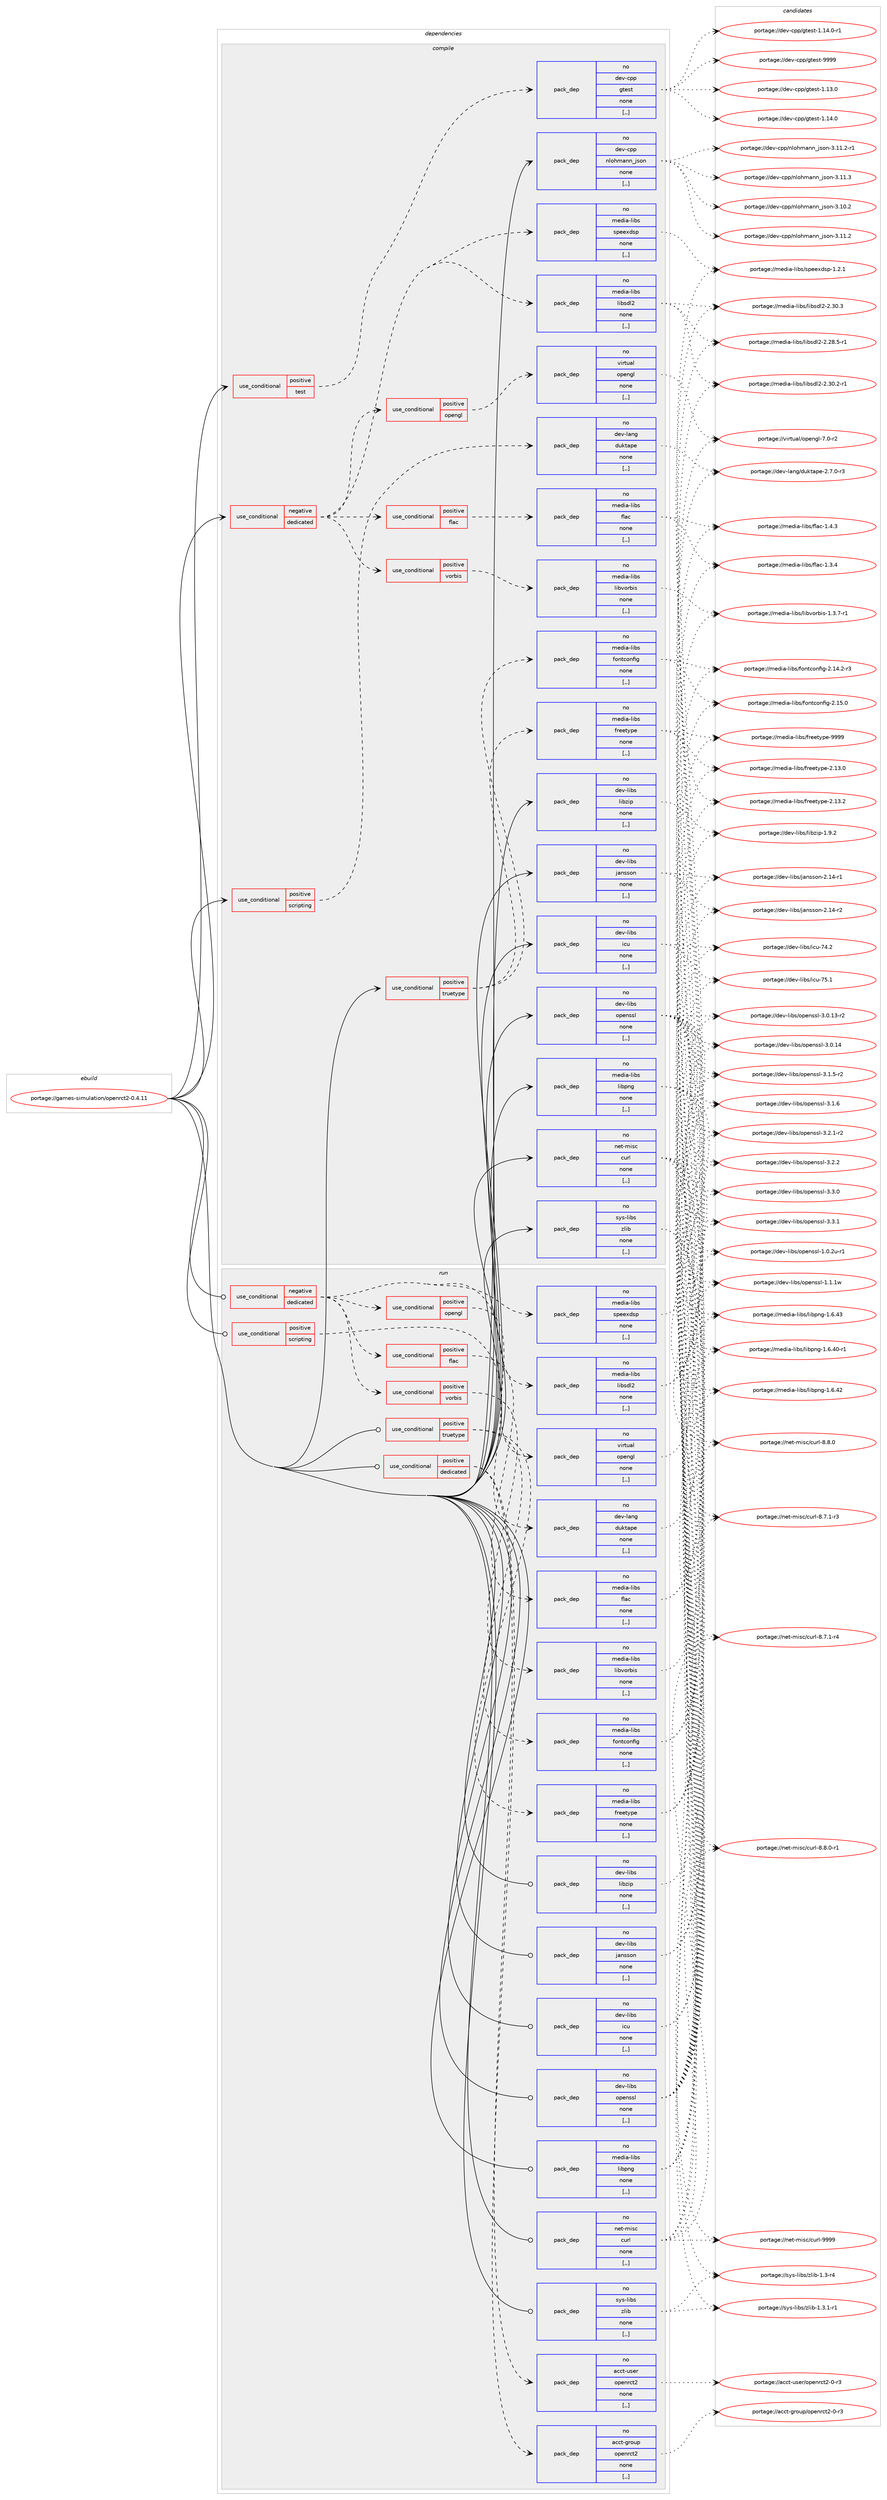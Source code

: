 digraph prolog {

# *************
# Graph options
# *************

newrank=true;
concentrate=true;
compound=true;
graph [rankdir=LR,fontname=Helvetica,fontsize=10,ranksep=1.5];#, ranksep=2.5, nodesep=0.2];
edge  [arrowhead=vee];
node  [fontname=Helvetica,fontsize=10];

# **********
# The ebuild
# **********

subgraph cluster_leftcol {
color=gray;
rank=same;
label=<<i>ebuild</i>>;
id [label="portage://games-simulation/openrct2-0.4.11", color=red, width=4, href="../games-simulation/openrct2-0.4.11.svg"];
}

# ****************
# The dependencies
# ****************

subgraph cluster_midcol {
color=gray;
label=<<i>dependencies</i>>;
subgraph cluster_compile {
fillcolor="#eeeeee";
style=filled;
label=<<i>compile</i>>;
subgraph cond63156 {
dependency228965 [label=<<TABLE BORDER="0" CELLBORDER="1" CELLSPACING="0" CELLPADDING="4"><TR><TD ROWSPAN="3" CELLPADDING="10">use_conditional</TD></TR><TR><TD>negative</TD></TR><TR><TD>dedicated</TD></TR></TABLE>>, shape=none, color=red];
subgraph pack164305 {
dependency228966 [label=<<TABLE BORDER="0" CELLBORDER="1" CELLSPACING="0" CELLPADDING="4" WIDTH="220"><TR><TD ROWSPAN="6" CELLPADDING="30">pack_dep</TD></TR><TR><TD WIDTH="110">no</TD></TR><TR><TD>media-libs</TD></TR><TR><TD>libsdl2</TD></TR><TR><TD>none</TD></TR><TR><TD>[,,]</TD></TR></TABLE>>, shape=none, color=blue];
}
dependency228965:e -> dependency228966:w [weight=20,style="dashed",arrowhead="vee"];
subgraph pack164306 {
dependency228967 [label=<<TABLE BORDER="0" CELLBORDER="1" CELLSPACING="0" CELLPADDING="4" WIDTH="220"><TR><TD ROWSPAN="6" CELLPADDING="30">pack_dep</TD></TR><TR><TD WIDTH="110">no</TD></TR><TR><TD>media-libs</TD></TR><TR><TD>speexdsp</TD></TR><TR><TD>none</TD></TR><TR><TD>[,,]</TD></TR></TABLE>>, shape=none, color=blue];
}
dependency228965:e -> dependency228967:w [weight=20,style="dashed",arrowhead="vee"];
subgraph cond63157 {
dependency228968 [label=<<TABLE BORDER="0" CELLBORDER="1" CELLSPACING="0" CELLPADDING="4"><TR><TD ROWSPAN="3" CELLPADDING="10">use_conditional</TD></TR><TR><TD>positive</TD></TR><TR><TD>flac</TD></TR></TABLE>>, shape=none, color=red];
subgraph pack164307 {
dependency228969 [label=<<TABLE BORDER="0" CELLBORDER="1" CELLSPACING="0" CELLPADDING="4" WIDTH="220"><TR><TD ROWSPAN="6" CELLPADDING="30">pack_dep</TD></TR><TR><TD WIDTH="110">no</TD></TR><TR><TD>media-libs</TD></TR><TR><TD>flac</TD></TR><TR><TD>none</TD></TR><TR><TD>[,,]</TD></TR></TABLE>>, shape=none, color=blue];
}
dependency228968:e -> dependency228969:w [weight=20,style="dashed",arrowhead="vee"];
}
dependency228965:e -> dependency228968:w [weight=20,style="dashed",arrowhead="vee"];
subgraph cond63158 {
dependency228970 [label=<<TABLE BORDER="0" CELLBORDER="1" CELLSPACING="0" CELLPADDING="4"><TR><TD ROWSPAN="3" CELLPADDING="10">use_conditional</TD></TR><TR><TD>positive</TD></TR><TR><TD>opengl</TD></TR></TABLE>>, shape=none, color=red];
subgraph pack164308 {
dependency228971 [label=<<TABLE BORDER="0" CELLBORDER="1" CELLSPACING="0" CELLPADDING="4" WIDTH="220"><TR><TD ROWSPAN="6" CELLPADDING="30">pack_dep</TD></TR><TR><TD WIDTH="110">no</TD></TR><TR><TD>virtual</TD></TR><TR><TD>opengl</TD></TR><TR><TD>none</TD></TR><TR><TD>[,,]</TD></TR></TABLE>>, shape=none, color=blue];
}
dependency228970:e -> dependency228971:w [weight=20,style="dashed",arrowhead="vee"];
}
dependency228965:e -> dependency228970:w [weight=20,style="dashed",arrowhead="vee"];
subgraph cond63159 {
dependency228972 [label=<<TABLE BORDER="0" CELLBORDER="1" CELLSPACING="0" CELLPADDING="4"><TR><TD ROWSPAN="3" CELLPADDING="10">use_conditional</TD></TR><TR><TD>positive</TD></TR><TR><TD>vorbis</TD></TR></TABLE>>, shape=none, color=red];
subgraph pack164309 {
dependency228973 [label=<<TABLE BORDER="0" CELLBORDER="1" CELLSPACING="0" CELLPADDING="4" WIDTH="220"><TR><TD ROWSPAN="6" CELLPADDING="30">pack_dep</TD></TR><TR><TD WIDTH="110">no</TD></TR><TR><TD>media-libs</TD></TR><TR><TD>libvorbis</TD></TR><TR><TD>none</TD></TR><TR><TD>[,,]</TD></TR></TABLE>>, shape=none, color=blue];
}
dependency228972:e -> dependency228973:w [weight=20,style="dashed",arrowhead="vee"];
}
dependency228965:e -> dependency228972:w [weight=20,style="dashed",arrowhead="vee"];
}
id:e -> dependency228965:w [weight=20,style="solid",arrowhead="vee"];
subgraph cond63160 {
dependency228974 [label=<<TABLE BORDER="0" CELLBORDER="1" CELLSPACING="0" CELLPADDING="4"><TR><TD ROWSPAN="3" CELLPADDING="10">use_conditional</TD></TR><TR><TD>positive</TD></TR><TR><TD>scripting</TD></TR></TABLE>>, shape=none, color=red];
subgraph pack164310 {
dependency228975 [label=<<TABLE BORDER="0" CELLBORDER="1" CELLSPACING="0" CELLPADDING="4" WIDTH="220"><TR><TD ROWSPAN="6" CELLPADDING="30">pack_dep</TD></TR><TR><TD WIDTH="110">no</TD></TR><TR><TD>dev-lang</TD></TR><TR><TD>duktape</TD></TR><TR><TD>none</TD></TR><TR><TD>[,,]</TD></TR></TABLE>>, shape=none, color=blue];
}
dependency228974:e -> dependency228975:w [weight=20,style="dashed",arrowhead="vee"];
}
id:e -> dependency228974:w [weight=20,style="solid",arrowhead="vee"];
subgraph cond63161 {
dependency228976 [label=<<TABLE BORDER="0" CELLBORDER="1" CELLSPACING="0" CELLPADDING="4"><TR><TD ROWSPAN="3" CELLPADDING="10">use_conditional</TD></TR><TR><TD>positive</TD></TR><TR><TD>test</TD></TR></TABLE>>, shape=none, color=red];
subgraph pack164311 {
dependency228977 [label=<<TABLE BORDER="0" CELLBORDER="1" CELLSPACING="0" CELLPADDING="4" WIDTH="220"><TR><TD ROWSPAN="6" CELLPADDING="30">pack_dep</TD></TR><TR><TD WIDTH="110">no</TD></TR><TR><TD>dev-cpp</TD></TR><TR><TD>gtest</TD></TR><TR><TD>none</TD></TR><TR><TD>[,,]</TD></TR></TABLE>>, shape=none, color=blue];
}
dependency228976:e -> dependency228977:w [weight=20,style="dashed",arrowhead="vee"];
}
id:e -> dependency228976:w [weight=20,style="solid",arrowhead="vee"];
subgraph cond63162 {
dependency228978 [label=<<TABLE BORDER="0" CELLBORDER="1" CELLSPACING="0" CELLPADDING="4"><TR><TD ROWSPAN="3" CELLPADDING="10">use_conditional</TD></TR><TR><TD>positive</TD></TR><TR><TD>truetype</TD></TR></TABLE>>, shape=none, color=red];
subgraph pack164312 {
dependency228979 [label=<<TABLE BORDER="0" CELLBORDER="1" CELLSPACING="0" CELLPADDING="4" WIDTH="220"><TR><TD ROWSPAN="6" CELLPADDING="30">pack_dep</TD></TR><TR><TD WIDTH="110">no</TD></TR><TR><TD>media-libs</TD></TR><TR><TD>fontconfig</TD></TR><TR><TD>none</TD></TR><TR><TD>[,,]</TD></TR></TABLE>>, shape=none, color=blue];
}
dependency228978:e -> dependency228979:w [weight=20,style="dashed",arrowhead="vee"];
subgraph pack164313 {
dependency228980 [label=<<TABLE BORDER="0" CELLBORDER="1" CELLSPACING="0" CELLPADDING="4" WIDTH="220"><TR><TD ROWSPAN="6" CELLPADDING="30">pack_dep</TD></TR><TR><TD WIDTH="110">no</TD></TR><TR><TD>media-libs</TD></TR><TR><TD>freetype</TD></TR><TR><TD>none</TD></TR><TR><TD>[,,]</TD></TR></TABLE>>, shape=none, color=blue];
}
dependency228978:e -> dependency228980:w [weight=20,style="dashed",arrowhead="vee"];
}
id:e -> dependency228978:w [weight=20,style="solid",arrowhead="vee"];
subgraph pack164314 {
dependency228981 [label=<<TABLE BORDER="0" CELLBORDER="1" CELLSPACING="0" CELLPADDING="4" WIDTH="220"><TR><TD ROWSPAN="6" CELLPADDING="30">pack_dep</TD></TR><TR><TD WIDTH="110">no</TD></TR><TR><TD>dev-cpp</TD></TR><TR><TD>nlohmann_json</TD></TR><TR><TD>none</TD></TR><TR><TD>[,,]</TD></TR></TABLE>>, shape=none, color=blue];
}
id:e -> dependency228981:w [weight=20,style="solid",arrowhead="vee"];
subgraph pack164315 {
dependency228982 [label=<<TABLE BORDER="0" CELLBORDER="1" CELLSPACING="0" CELLPADDING="4" WIDTH="220"><TR><TD ROWSPAN="6" CELLPADDING="30">pack_dep</TD></TR><TR><TD WIDTH="110">no</TD></TR><TR><TD>dev-libs</TD></TR><TR><TD>icu</TD></TR><TR><TD>none</TD></TR><TR><TD>[,,]</TD></TR></TABLE>>, shape=none, color=blue];
}
id:e -> dependency228982:w [weight=20,style="solid",arrowhead="vee"];
subgraph pack164316 {
dependency228983 [label=<<TABLE BORDER="0" CELLBORDER="1" CELLSPACING="0" CELLPADDING="4" WIDTH="220"><TR><TD ROWSPAN="6" CELLPADDING="30">pack_dep</TD></TR><TR><TD WIDTH="110">no</TD></TR><TR><TD>dev-libs</TD></TR><TR><TD>jansson</TD></TR><TR><TD>none</TD></TR><TR><TD>[,,]</TD></TR></TABLE>>, shape=none, color=blue];
}
id:e -> dependency228983:w [weight=20,style="solid",arrowhead="vee"];
subgraph pack164317 {
dependency228984 [label=<<TABLE BORDER="0" CELLBORDER="1" CELLSPACING="0" CELLPADDING="4" WIDTH="220"><TR><TD ROWSPAN="6" CELLPADDING="30">pack_dep</TD></TR><TR><TD WIDTH="110">no</TD></TR><TR><TD>dev-libs</TD></TR><TR><TD>libzip</TD></TR><TR><TD>none</TD></TR><TR><TD>[,,]</TD></TR></TABLE>>, shape=none, color=blue];
}
id:e -> dependency228984:w [weight=20,style="solid",arrowhead="vee"];
subgraph pack164318 {
dependency228985 [label=<<TABLE BORDER="0" CELLBORDER="1" CELLSPACING="0" CELLPADDING="4" WIDTH="220"><TR><TD ROWSPAN="6" CELLPADDING="30">pack_dep</TD></TR><TR><TD WIDTH="110">no</TD></TR><TR><TD>dev-libs</TD></TR><TR><TD>openssl</TD></TR><TR><TD>none</TD></TR><TR><TD>[,,]</TD></TR></TABLE>>, shape=none, color=blue];
}
id:e -> dependency228985:w [weight=20,style="solid",arrowhead="vee"];
subgraph pack164319 {
dependency228986 [label=<<TABLE BORDER="0" CELLBORDER="1" CELLSPACING="0" CELLPADDING="4" WIDTH="220"><TR><TD ROWSPAN="6" CELLPADDING="30">pack_dep</TD></TR><TR><TD WIDTH="110">no</TD></TR><TR><TD>media-libs</TD></TR><TR><TD>libpng</TD></TR><TR><TD>none</TD></TR><TR><TD>[,,]</TD></TR></TABLE>>, shape=none, color=blue];
}
id:e -> dependency228986:w [weight=20,style="solid",arrowhead="vee"];
subgraph pack164320 {
dependency228987 [label=<<TABLE BORDER="0" CELLBORDER="1" CELLSPACING="0" CELLPADDING="4" WIDTH="220"><TR><TD ROWSPAN="6" CELLPADDING="30">pack_dep</TD></TR><TR><TD WIDTH="110">no</TD></TR><TR><TD>net-misc</TD></TR><TR><TD>curl</TD></TR><TR><TD>none</TD></TR><TR><TD>[,,]</TD></TR></TABLE>>, shape=none, color=blue];
}
id:e -> dependency228987:w [weight=20,style="solid",arrowhead="vee"];
subgraph pack164321 {
dependency228988 [label=<<TABLE BORDER="0" CELLBORDER="1" CELLSPACING="0" CELLPADDING="4" WIDTH="220"><TR><TD ROWSPAN="6" CELLPADDING="30">pack_dep</TD></TR><TR><TD WIDTH="110">no</TD></TR><TR><TD>sys-libs</TD></TR><TR><TD>zlib</TD></TR><TR><TD>none</TD></TR><TR><TD>[,,]</TD></TR></TABLE>>, shape=none, color=blue];
}
id:e -> dependency228988:w [weight=20,style="solid",arrowhead="vee"];
}
subgraph cluster_compileandrun {
fillcolor="#eeeeee";
style=filled;
label=<<i>compile and run</i>>;
}
subgraph cluster_run {
fillcolor="#eeeeee";
style=filled;
label=<<i>run</i>>;
subgraph cond63163 {
dependency228989 [label=<<TABLE BORDER="0" CELLBORDER="1" CELLSPACING="0" CELLPADDING="4"><TR><TD ROWSPAN="3" CELLPADDING="10">use_conditional</TD></TR><TR><TD>negative</TD></TR><TR><TD>dedicated</TD></TR></TABLE>>, shape=none, color=red];
subgraph pack164322 {
dependency228990 [label=<<TABLE BORDER="0" CELLBORDER="1" CELLSPACING="0" CELLPADDING="4" WIDTH="220"><TR><TD ROWSPAN="6" CELLPADDING="30">pack_dep</TD></TR><TR><TD WIDTH="110">no</TD></TR><TR><TD>media-libs</TD></TR><TR><TD>libsdl2</TD></TR><TR><TD>none</TD></TR><TR><TD>[,,]</TD></TR></TABLE>>, shape=none, color=blue];
}
dependency228989:e -> dependency228990:w [weight=20,style="dashed",arrowhead="vee"];
subgraph pack164323 {
dependency228991 [label=<<TABLE BORDER="0" CELLBORDER="1" CELLSPACING="0" CELLPADDING="4" WIDTH="220"><TR><TD ROWSPAN="6" CELLPADDING="30">pack_dep</TD></TR><TR><TD WIDTH="110">no</TD></TR><TR><TD>media-libs</TD></TR><TR><TD>speexdsp</TD></TR><TR><TD>none</TD></TR><TR><TD>[,,]</TD></TR></TABLE>>, shape=none, color=blue];
}
dependency228989:e -> dependency228991:w [weight=20,style="dashed",arrowhead="vee"];
subgraph cond63164 {
dependency228992 [label=<<TABLE BORDER="0" CELLBORDER="1" CELLSPACING="0" CELLPADDING="4"><TR><TD ROWSPAN="3" CELLPADDING="10">use_conditional</TD></TR><TR><TD>positive</TD></TR><TR><TD>flac</TD></TR></TABLE>>, shape=none, color=red];
subgraph pack164324 {
dependency228993 [label=<<TABLE BORDER="0" CELLBORDER="1" CELLSPACING="0" CELLPADDING="4" WIDTH="220"><TR><TD ROWSPAN="6" CELLPADDING="30">pack_dep</TD></TR><TR><TD WIDTH="110">no</TD></TR><TR><TD>media-libs</TD></TR><TR><TD>flac</TD></TR><TR><TD>none</TD></TR><TR><TD>[,,]</TD></TR></TABLE>>, shape=none, color=blue];
}
dependency228992:e -> dependency228993:w [weight=20,style="dashed",arrowhead="vee"];
}
dependency228989:e -> dependency228992:w [weight=20,style="dashed",arrowhead="vee"];
subgraph cond63165 {
dependency228994 [label=<<TABLE BORDER="0" CELLBORDER="1" CELLSPACING="0" CELLPADDING="4"><TR><TD ROWSPAN="3" CELLPADDING="10">use_conditional</TD></TR><TR><TD>positive</TD></TR><TR><TD>opengl</TD></TR></TABLE>>, shape=none, color=red];
subgraph pack164325 {
dependency228995 [label=<<TABLE BORDER="0" CELLBORDER="1" CELLSPACING="0" CELLPADDING="4" WIDTH="220"><TR><TD ROWSPAN="6" CELLPADDING="30">pack_dep</TD></TR><TR><TD WIDTH="110">no</TD></TR><TR><TD>virtual</TD></TR><TR><TD>opengl</TD></TR><TR><TD>none</TD></TR><TR><TD>[,,]</TD></TR></TABLE>>, shape=none, color=blue];
}
dependency228994:e -> dependency228995:w [weight=20,style="dashed",arrowhead="vee"];
}
dependency228989:e -> dependency228994:w [weight=20,style="dashed",arrowhead="vee"];
subgraph cond63166 {
dependency228996 [label=<<TABLE BORDER="0" CELLBORDER="1" CELLSPACING="0" CELLPADDING="4"><TR><TD ROWSPAN="3" CELLPADDING="10">use_conditional</TD></TR><TR><TD>positive</TD></TR><TR><TD>vorbis</TD></TR></TABLE>>, shape=none, color=red];
subgraph pack164326 {
dependency228997 [label=<<TABLE BORDER="0" CELLBORDER="1" CELLSPACING="0" CELLPADDING="4" WIDTH="220"><TR><TD ROWSPAN="6" CELLPADDING="30">pack_dep</TD></TR><TR><TD WIDTH="110">no</TD></TR><TR><TD>media-libs</TD></TR><TR><TD>libvorbis</TD></TR><TR><TD>none</TD></TR><TR><TD>[,,]</TD></TR></TABLE>>, shape=none, color=blue];
}
dependency228996:e -> dependency228997:w [weight=20,style="dashed",arrowhead="vee"];
}
dependency228989:e -> dependency228996:w [weight=20,style="dashed",arrowhead="vee"];
}
id:e -> dependency228989:w [weight=20,style="solid",arrowhead="odot"];
subgraph cond63167 {
dependency228998 [label=<<TABLE BORDER="0" CELLBORDER="1" CELLSPACING="0" CELLPADDING="4"><TR><TD ROWSPAN="3" CELLPADDING="10">use_conditional</TD></TR><TR><TD>positive</TD></TR><TR><TD>dedicated</TD></TR></TABLE>>, shape=none, color=red];
subgraph pack164327 {
dependency228999 [label=<<TABLE BORDER="0" CELLBORDER="1" CELLSPACING="0" CELLPADDING="4" WIDTH="220"><TR><TD ROWSPAN="6" CELLPADDING="30">pack_dep</TD></TR><TR><TD WIDTH="110">no</TD></TR><TR><TD>acct-group</TD></TR><TR><TD>openrct2</TD></TR><TR><TD>none</TD></TR><TR><TD>[,,]</TD></TR></TABLE>>, shape=none, color=blue];
}
dependency228998:e -> dependency228999:w [weight=20,style="dashed",arrowhead="vee"];
subgraph pack164328 {
dependency229000 [label=<<TABLE BORDER="0" CELLBORDER="1" CELLSPACING="0" CELLPADDING="4" WIDTH="220"><TR><TD ROWSPAN="6" CELLPADDING="30">pack_dep</TD></TR><TR><TD WIDTH="110">no</TD></TR><TR><TD>acct-user</TD></TR><TR><TD>openrct2</TD></TR><TR><TD>none</TD></TR><TR><TD>[,,]</TD></TR></TABLE>>, shape=none, color=blue];
}
dependency228998:e -> dependency229000:w [weight=20,style="dashed",arrowhead="vee"];
}
id:e -> dependency228998:w [weight=20,style="solid",arrowhead="odot"];
subgraph cond63168 {
dependency229001 [label=<<TABLE BORDER="0" CELLBORDER="1" CELLSPACING="0" CELLPADDING="4"><TR><TD ROWSPAN="3" CELLPADDING="10">use_conditional</TD></TR><TR><TD>positive</TD></TR><TR><TD>scripting</TD></TR></TABLE>>, shape=none, color=red];
subgraph pack164329 {
dependency229002 [label=<<TABLE BORDER="0" CELLBORDER="1" CELLSPACING="0" CELLPADDING="4" WIDTH="220"><TR><TD ROWSPAN="6" CELLPADDING="30">pack_dep</TD></TR><TR><TD WIDTH="110">no</TD></TR><TR><TD>dev-lang</TD></TR><TR><TD>duktape</TD></TR><TR><TD>none</TD></TR><TR><TD>[,,]</TD></TR></TABLE>>, shape=none, color=blue];
}
dependency229001:e -> dependency229002:w [weight=20,style="dashed",arrowhead="vee"];
}
id:e -> dependency229001:w [weight=20,style="solid",arrowhead="odot"];
subgraph cond63169 {
dependency229003 [label=<<TABLE BORDER="0" CELLBORDER="1" CELLSPACING="0" CELLPADDING="4"><TR><TD ROWSPAN="3" CELLPADDING="10">use_conditional</TD></TR><TR><TD>positive</TD></TR><TR><TD>truetype</TD></TR></TABLE>>, shape=none, color=red];
subgraph pack164330 {
dependency229004 [label=<<TABLE BORDER="0" CELLBORDER="1" CELLSPACING="0" CELLPADDING="4" WIDTH="220"><TR><TD ROWSPAN="6" CELLPADDING="30">pack_dep</TD></TR><TR><TD WIDTH="110">no</TD></TR><TR><TD>media-libs</TD></TR><TR><TD>fontconfig</TD></TR><TR><TD>none</TD></TR><TR><TD>[,,]</TD></TR></TABLE>>, shape=none, color=blue];
}
dependency229003:e -> dependency229004:w [weight=20,style="dashed",arrowhead="vee"];
subgraph pack164331 {
dependency229005 [label=<<TABLE BORDER="0" CELLBORDER="1" CELLSPACING="0" CELLPADDING="4" WIDTH="220"><TR><TD ROWSPAN="6" CELLPADDING="30">pack_dep</TD></TR><TR><TD WIDTH="110">no</TD></TR><TR><TD>media-libs</TD></TR><TR><TD>freetype</TD></TR><TR><TD>none</TD></TR><TR><TD>[,,]</TD></TR></TABLE>>, shape=none, color=blue];
}
dependency229003:e -> dependency229005:w [weight=20,style="dashed",arrowhead="vee"];
}
id:e -> dependency229003:w [weight=20,style="solid",arrowhead="odot"];
subgraph pack164332 {
dependency229006 [label=<<TABLE BORDER="0" CELLBORDER="1" CELLSPACING="0" CELLPADDING="4" WIDTH="220"><TR><TD ROWSPAN="6" CELLPADDING="30">pack_dep</TD></TR><TR><TD WIDTH="110">no</TD></TR><TR><TD>dev-libs</TD></TR><TR><TD>icu</TD></TR><TR><TD>none</TD></TR><TR><TD>[,,]</TD></TR></TABLE>>, shape=none, color=blue];
}
id:e -> dependency229006:w [weight=20,style="solid",arrowhead="odot"];
subgraph pack164333 {
dependency229007 [label=<<TABLE BORDER="0" CELLBORDER="1" CELLSPACING="0" CELLPADDING="4" WIDTH="220"><TR><TD ROWSPAN="6" CELLPADDING="30">pack_dep</TD></TR><TR><TD WIDTH="110">no</TD></TR><TR><TD>dev-libs</TD></TR><TR><TD>jansson</TD></TR><TR><TD>none</TD></TR><TR><TD>[,,]</TD></TR></TABLE>>, shape=none, color=blue];
}
id:e -> dependency229007:w [weight=20,style="solid",arrowhead="odot"];
subgraph pack164334 {
dependency229008 [label=<<TABLE BORDER="0" CELLBORDER="1" CELLSPACING="0" CELLPADDING="4" WIDTH="220"><TR><TD ROWSPAN="6" CELLPADDING="30">pack_dep</TD></TR><TR><TD WIDTH="110">no</TD></TR><TR><TD>dev-libs</TD></TR><TR><TD>libzip</TD></TR><TR><TD>none</TD></TR><TR><TD>[,,]</TD></TR></TABLE>>, shape=none, color=blue];
}
id:e -> dependency229008:w [weight=20,style="solid",arrowhead="odot"];
subgraph pack164335 {
dependency229009 [label=<<TABLE BORDER="0" CELLBORDER="1" CELLSPACING="0" CELLPADDING="4" WIDTH="220"><TR><TD ROWSPAN="6" CELLPADDING="30">pack_dep</TD></TR><TR><TD WIDTH="110">no</TD></TR><TR><TD>dev-libs</TD></TR><TR><TD>openssl</TD></TR><TR><TD>none</TD></TR><TR><TD>[,,]</TD></TR></TABLE>>, shape=none, color=blue];
}
id:e -> dependency229009:w [weight=20,style="solid",arrowhead="odot"];
subgraph pack164336 {
dependency229010 [label=<<TABLE BORDER="0" CELLBORDER="1" CELLSPACING="0" CELLPADDING="4" WIDTH="220"><TR><TD ROWSPAN="6" CELLPADDING="30">pack_dep</TD></TR><TR><TD WIDTH="110">no</TD></TR><TR><TD>media-libs</TD></TR><TR><TD>libpng</TD></TR><TR><TD>none</TD></TR><TR><TD>[,,]</TD></TR></TABLE>>, shape=none, color=blue];
}
id:e -> dependency229010:w [weight=20,style="solid",arrowhead="odot"];
subgraph pack164337 {
dependency229011 [label=<<TABLE BORDER="0" CELLBORDER="1" CELLSPACING="0" CELLPADDING="4" WIDTH="220"><TR><TD ROWSPAN="6" CELLPADDING="30">pack_dep</TD></TR><TR><TD WIDTH="110">no</TD></TR><TR><TD>net-misc</TD></TR><TR><TD>curl</TD></TR><TR><TD>none</TD></TR><TR><TD>[,,]</TD></TR></TABLE>>, shape=none, color=blue];
}
id:e -> dependency229011:w [weight=20,style="solid",arrowhead="odot"];
subgraph pack164338 {
dependency229012 [label=<<TABLE BORDER="0" CELLBORDER="1" CELLSPACING="0" CELLPADDING="4" WIDTH="220"><TR><TD ROWSPAN="6" CELLPADDING="30">pack_dep</TD></TR><TR><TD WIDTH="110">no</TD></TR><TR><TD>sys-libs</TD></TR><TR><TD>zlib</TD></TR><TR><TD>none</TD></TR><TR><TD>[,,]</TD></TR></TABLE>>, shape=none, color=blue];
}
id:e -> dependency229012:w [weight=20,style="solid",arrowhead="odot"];
}
}

# **************
# The candidates
# **************

subgraph cluster_choices {
rank=same;
color=gray;
label=<<i>candidates</i>>;

subgraph choice164305 {
color=black;
nodesep=1;
choice109101100105974510810598115471081059811510010850455046505646534511449 [label="portage://media-libs/libsdl2-2.28.5-r1", color=red, width=4,href="../media-libs/libsdl2-2.28.5-r1.svg"];
choice109101100105974510810598115471081059811510010850455046514846504511449 [label="portage://media-libs/libsdl2-2.30.2-r1", color=red, width=4,href="../media-libs/libsdl2-2.30.2-r1.svg"];
choice10910110010597451081059811547108105981151001085045504651484651 [label="portage://media-libs/libsdl2-2.30.3", color=red, width=4,href="../media-libs/libsdl2-2.30.3.svg"];
dependency228966:e -> choice109101100105974510810598115471081059811510010850455046505646534511449:w [style=dotted,weight="100"];
dependency228966:e -> choice109101100105974510810598115471081059811510010850455046514846504511449:w [style=dotted,weight="100"];
dependency228966:e -> choice10910110010597451081059811547108105981151001085045504651484651:w [style=dotted,weight="100"];
}
subgraph choice164306 {
color=black;
nodesep=1;
choice10910110010597451081059811547115112101101120100115112454946504649 [label="portage://media-libs/speexdsp-1.2.1", color=red, width=4,href="../media-libs/speexdsp-1.2.1.svg"];
dependency228967:e -> choice10910110010597451081059811547115112101101120100115112454946504649:w [style=dotted,weight="100"];
}
subgraph choice164307 {
color=black;
nodesep=1;
choice109101100105974510810598115471021089799454946514652 [label="portage://media-libs/flac-1.3.4", color=red, width=4,href="../media-libs/flac-1.3.4.svg"];
choice109101100105974510810598115471021089799454946524651 [label="portage://media-libs/flac-1.4.3", color=red, width=4,href="../media-libs/flac-1.4.3.svg"];
dependency228969:e -> choice109101100105974510810598115471021089799454946514652:w [style=dotted,weight="100"];
dependency228969:e -> choice109101100105974510810598115471021089799454946524651:w [style=dotted,weight="100"];
}
subgraph choice164308 {
color=black;
nodesep=1;
choice1181051141161179710847111112101110103108455546484511450 [label="portage://virtual/opengl-7.0-r2", color=red, width=4,href="../virtual/opengl-7.0-r2.svg"];
dependency228971:e -> choice1181051141161179710847111112101110103108455546484511450:w [style=dotted,weight="100"];
}
subgraph choice164309 {
color=black;
nodesep=1;
choice1091011001059745108105981154710810598118111114981051154549465146554511449 [label="portage://media-libs/libvorbis-1.3.7-r1", color=red, width=4,href="../media-libs/libvorbis-1.3.7-r1.svg"];
dependency228973:e -> choice1091011001059745108105981154710810598118111114981051154549465146554511449:w [style=dotted,weight="100"];
}
subgraph choice164310 {
color=black;
nodesep=1;
choice100101118451089711010347100117107116971121014550465546484511451 [label="portage://dev-lang/duktape-2.7.0-r3", color=red, width=4,href="../dev-lang/duktape-2.7.0-r3.svg"];
dependency228975:e -> choice100101118451089711010347100117107116971121014550465546484511451:w [style=dotted,weight="100"];
}
subgraph choice164311 {
color=black;
nodesep=1;
choice10010111845991121124710311610111511645494649514648 [label="portage://dev-cpp/gtest-1.13.0", color=red, width=4,href="../dev-cpp/gtest-1.13.0.svg"];
choice10010111845991121124710311610111511645494649524648 [label="portage://dev-cpp/gtest-1.14.0", color=red, width=4,href="../dev-cpp/gtest-1.14.0.svg"];
choice100101118459911211247103116101115116454946495246484511449 [label="portage://dev-cpp/gtest-1.14.0-r1", color=red, width=4,href="../dev-cpp/gtest-1.14.0-r1.svg"];
choice1001011184599112112471031161011151164557575757 [label="portage://dev-cpp/gtest-9999", color=red, width=4,href="../dev-cpp/gtest-9999.svg"];
dependency228977:e -> choice10010111845991121124710311610111511645494649514648:w [style=dotted,weight="100"];
dependency228977:e -> choice10010111845991121124710311610111511645494649524648:w [style=dotted,weight="100"];
dependency228977:e -> choice100101118459911211247103116101115116454946495246484511449:w [style=dotted,weight="100"];
dependency228977:e -> choice1001011184599112112471031161011151164557575757:w [style=dotted,weight="100"];
}
subgraph choice164312 {
color=black;
nodesep=1;
choice1091011001059745108105981154710211111011699111110102105103455046495246504511451 [label="portage://media-libs/fontconfig-2.14.2-r3", color=red, width=4,href="../media-libs/fontconfig-2.14.2-r3.svg"];
choice109101100105974510810598115471021111101169911111010210510345504649534648 [label="portage://media-libs/fontconfig-2.15.0", color=red, width=4,href="../media-libs/fontconfig-2.15.0.svg"];
dependency228979:e -> choice1091011001059745108105981154710211111011699111110102105103455046495246504511451:w [style=dotted,weight="100"];
dependency228979:e -> choice109101100105974510810598115471021111101169911111010210510345504649534648:w [style=dotted,weight="100"];
}
subgraph choice164313 {
color=black;
nodesep=1;
choice1091011001059745108105981154710211410110111612111210145504649514648 [label="portage://media-libs/freetype-2.13.0", color=red, width=4,href="../media-libs/freetype-2.13.0.svg"];
choice1091011001059745108105981154710211410110111612111210145504649514650 [label="portage://media-libs/freetype-2.13.2", color=red, width=4,href="../media-libs/freetype-2.13.2.svg"];
choice109101100105974510810598115471021141011011161211121014557575757 [label="portage://media-libs/freetype-9999", color=red, width=4,href="../media-libs/freetype-9999.svg"];
dependency228980:e -> choice1091011001059745108105981154710211410110111612111210145504649514648:w [style=dotted,weight="100"];
dependency228980:e -> choice1091011001059745108105981154710211410110111612111210145504649514650:w [style=dotted,weight="100"];
dependency228980:e -> choice109101100105974510810598115471021141011011161211121014557575757:w [style=dotted,weight="100"];
}
subgraph choice164314 {
color=black;
nodesep=1;
choice100101118459911211247110108111104109971101109510611511111045514649484650 [label="portage://dev-cpp/nlohmann_json-3.10.2", color=red, width=4,href="../dev-cpp/nlohmann_json-3.10.2.svg"];
choice100101118459911211247110108111104109971101109510611511111045514649494650 [label="portage://dev-cpp/nlohmann_json-3.11.2", color=red, width=4,href="../dev-cpp/nlohmann_json-3.11.2.svg"];
choice1001011184599112112471101081111041099711011095106115111110455146494946504511449 [label="portage://dev-cpp/nlohmann_json-3.11.2-r1", color=red, width=4,href="../dev-cpp/nlohmann_json-3.11.2-r1.svg"];
choice100101118459911211247110108111104109971101109510611511111045514649494651 [label="portage://dev-cpp/nlohmann_json-3.11.3", color=red, width=4,href="../dev-cpp/nlohmann_json-3.11.3.svg"];
dependency228981:e -> choice100101118459911211247110108111104109971101109510611511111045514649484650:w [style=dotted,weight="100"];
dependency228981:e -> choice100101118459911211247110108111104109971101109510611511111045514649494650:w [style=dotted,weight="100"];
dependency228981:e -> choice1001011184599112112471101081111041099711011095106115111110455146494946504511449:w [style=dotted,weight="100"];
dependency228981:e -> choice100101118459911211247110108111104109971101109510611511111045514649494651:w [style=dotted,weight="100"];
}
subgraph choice164315 {
color=black;
nodesep=1;
choice100101118451081059811547105991174555524650 [label="portage://dev-libs/icu-74.2", color=red, width=4,href="../dev-libs/icu-74.2.svg"];
choice100101118451081059811547105991174555534649 [label="portage://dev-libs/icu-75.1", color=red, width=4,href="../dev-libs/icu-75.1.svg"];
dependency228982:e -> choice100101118451081059811547105991174555524650:w [style=dotted,weight="100"];
dependency228982:e -> choice100101118451081059811547105991174555534649:w [style=dotted,weight="100"];
}
subgraph choice164316 {
color=black;
nodesep=1;
choice1001011184510810598115471069711011511511111045504649524511449 [label="portage://dev-libs/jansson-2.14-r1", color=red, width=4,href="../dev-libs/jansson-2.14-r1.svg"];
choice1001011184510810598115471069711011511511111045504649524511450 [label="portage://dev-libs/jansson-2.14-r2", color=red, width=4,href="../dev-libs/jansson-2.14-r2.svg"];
dependency228983:e -> choice1001011184510810598115471069711011511511111045504649524511449:w [style=dotted,weight="100"];
dependency228983:e -> choice1001011184510810598115471069711011511511111045504649524511450:w [style=dotted,weight="100"];
}
subgraph choice164317 {
color=black;
nodesep=1;
choice10010111845108105981154710810598122105112454946574650 [label="portage://dev-libs/libzip-1.9.2", color=red, width=4,href="../dev-libs/libzip-1.9.2.svg"];
dependency228984:e -> choice10010111845108105981154710810598122105112454946574650:w [style=dotted,weight="100"];
}
subgraph choice164318 {
color=black;
nodesep=1;
choice1001011184510810598115471111121011101151151084549464846501174511449 [label="portage://dev-libs/openssl-1.0.2u-r1", color=red, width=4,href="../dev-libs/openssl-1.0.2u-r1.svg"];
choice100101118451081059811547111112101110115115108454946494649119 [label="portage://dev-libs/openssl-1.1.1w", color=red, width=4,href="../dev-libs/openssl-1.1.1w.svg"];
choice100101118451081059811547111112101110115115108455146484649514511450 [label="portage://dev-libs/openssl-3.0.13-r2", color=red, width=4,href="../dev-libs/openssl-3.0.13-r2.svg"];
choice10010111845108105981154711111210111011511510845514648464952 [label="portage://dev-libs/openssl-3.0.14", color=red, width=4,href="../dev-libs/openssl-3.0.14.svg"];
choice1001011184510810598115471111121011101151151084551464946534511450 [label="portage://dev-libs/openssl-3.1.5-r2", color=red, width=4,href="../dev-libs/openssl-3.1.5-r2.svg"];
choice100101118451081059811547111112101110115115108455146494654 [label="portage://dev-libs/openssl-3.1.6", color=red, width=4,href="../dev-libs/openssl-3.1.6.svg"];
choice1001011184510810598115471111121011101151151084551465046494511450 [label="portage://dev-libs/openssl-3.2.1-r2", color=red, width=4,href="../dev-libs/openssl-3.2.1-r2.svg"];
choice100101118451081059811547111112101110115115108455146504650 [label="portage://dev-libs/openssl-3.2.2", color=red, width=4,href="../dev-libs/openssl-3.2.2.svg"];
choice100101118451081059811547111112101110115115108455146514648 [label="portage://dev-libs/openssl-3.3.0", color=red, width=4,href="../dev-libs/openssl-3.3.0.svg"];
choice100101118451081059811547111112101110115115108455146514649 [label="portage://dev-libs/openssl-3.3.1", color=red, width=4,href="../dev-libs/openssl-3.3.1.svg"];
dependency228985:e -> choice1001011184510810598115471111121011101151151084549464846501174511449:w [style=dotted,weight="100"];
dependency228985:e -> choice100101118451081059811547111112101110115115108454946494649119:w [style=dotted,weight="100"];
dependency228985:e -> choice100101118451081059811547111112101110115115108455146484649514511450:w [style=dotted,weight="100"];
dependency228985:e -> choice10010111845108105981154711111210111011511510845514648464952:w [style=dotted,weight="100"];
dependency228985:e -> choice1001011184510810598115471111121011101151151084551464946534511450:w [style=dotted,weight="100"];
dependency228985:e -> choice100101118451081059811547111112101110115115108455146494654:w [style=dotted,weight="100"];
dependency228985:e -> choice1001011184510810598115471111121011101151151084551465046494511450:w [style=dotted,weight="100"];
dependency228985:e -> choice100101118451081059811547111112101110115115108455146504650:w [style=dotted,weight="100"];
dependency228985:e -> choice100101118451081059811547111112101110115115108455146514648:w [style=dotted,weight="100"];
dependency228985:e -> choice100101118451081059811547111112101110115115108455146514649:w [style=dotted,weight="100"];
}
subgraph choice164319 {
color=black;
nodesep=1;
choice1091011001059745108105981154710810598112110103454946544652484511449 [label="portage://media-libs/libpng-1.6.40-r1", color=red, width=4,href="../media-libs/libpng-1.6.40-r1.svg"];
choice109101100105974510810598115471081059811211010345494654465250 [label="portage://media-libs/libpng-1.6.42", color=red, width=4,href="../media-libs/libpng-1.6.42.svg"];
choice109101100105974510810598115471081059811211010345494654465251 [label="portage://media-libs/libpng-1.6.43", color=red, width=4,href="../media-libs/libpng-1.6.43.svg"];
dependency228986:e -> choice1091011001059745108105981154710810598112110103454946544652484511449:w [style=dotted,weight="100"];
dependency228986:e -> choice109101100105974510810598115471081059811211010345494654465250:w [style=dotted,weight="100"];
dependency228986:e -> choice109101100105974510810598115471081059811211010345494654465251:w [style=dotted,weight="100"];
}
subgraph choice164320 {
color=black;
nodesep=1;
choice110101116451091051159947991171141084556465546494511451 [label="portage://net-misc/curl-8.7.1-r3", color=red, width=4,href="../net-misc/curl-8.7.1-r3.svg"];
choice110101116451091051159947991171141084556465546494511452 [label="portage://net-misc/curl-8.7.1-r4", color=red, width=4,href="../net-misc/curl-8.7.1-r4.svg"];
choice11010111645109105115994799117114108455646564648 [label="portage://net-misc/curl-8.8.0", color=red, width=4,href="../net-misc/curl-8.8.0.svg"];
choice110101116451091051159947991171141084556465646484511449 [label="portage://net-misc/curl-8.8.0-r1", color=red, width=4,href="../net-misc/curl-8.8.0-r1.svg"];
choice110101116451091051159947991171141084557575757 [label="portage://net-misc/curl-9999", color=red, width=4,href="../net-misc/curl-9999.svg"];
dependency228987:e -> choice110101116451091051159947991171141084556465546494511451:w [style=dotted,weight="100"];
dependency228987:e -> choice110101116451091051159947991171141084556465546494511452:w [style=dotted,weight="100"];
dependency228987:e -> choice11010111645109105115994799117114108455646564648:w [style=dotted,weight="100"];
dependency228987:e -> choice110101116451091051159947991171141084556465646484511449:w [style=dotted,weight="100"];
dependency228987:e -> choice110101116451091051159947991171141084557575757:w [style=dotted,weight="100"];
}
subgraph choice164321 {
color=black;
nodesep=1;
choice11512111545108105981154712210810598454946514511452 [label="portage://sys-libs/zlib-1.3-r4", color=red, width=4,href="../sys-libs/zlib-1.3-r4.svg"];
choice115121115451081059811547122108105984549465146494511449 [label="portage://sys-libs/zlib-1.3.1-r1", color=red, width=4,href="../sys-libs/zlib-1.3.1-r1.svg"];
dependency228988:e -> choice11512111545108105981154712210810598454946514511452:w [style=dotted,weight="100"];
dependency228988:e -> choice115121115451081059811547122108105984549465146494511449:w [style=dotted,weight="100"];
}
subgraph choice164322 {
color=black;
nodesep=1;
choice109101100105974510810598115471081059811510010850455046505646534511449 [label="portage://media-libs/libsdl2-2.28.5-r1", color=red, width=4,href="../media-libs/libsdl2-2.28.5-r1.svg"];
choice109101100105974510810598115471081059811510010850455046514846504511449 [label="portage://media-libs/libsdl2-2.30.2-r1", color=red, width=4,href="../media-libs/libsdl2-2.30.2-r1.svg"];
choice10910110010597451081059811547108105981151001085045504651484651 [label="portage://media-libs/libsdl2-2.30.3", color=red, width=4,href="../media-libs/libsdl2-2.30.3.svg"];
dependency228990:e -> choice109101100105974510810598115471081059811510010850455046505646534511449:w [style=dotted,weight="100"];
dependency228990:e -> choice109101100105974510810598115471081059811510010850455046514846504511449:w [style=dotted,weight="100"];
dependency228990:e -> choice10910110010597451081059811547108105981151001085045504651484651:w [style=dotted,weight="100"];
}
subgraph choice164323 {
color=black;
nodesep=1;
choice10910110010597451081059811547115112101101120100115112454946504649 [label="portage://media-libs/speexdsp-1.2.1", color=red, width=4,href="../media-libs/speexdsp-1.2.1.svg"];
dependency228991:e -> choice10910110010597451081059811547115112101101120100115112454946504649:w [style=dotted,weight="100"];
}
subgraph choice164324 {
color=black;
nodesep=1;
choice109101100105974510810598115471021089799454946514652 [label="portage://media-libs/flac-1.3.4", color=red, width=4,href="../media-libs/flac-1.3.4.svg"];
choice109101100105974510810598115471021089799454946524651 [label="portage://media-libs/flac-1.4.3", color=red, width=4,href="../media-libs/flac-1.4.3.svg"];
dependency228993:e -> choice109101100105974510810598115471021089799454946514652:w [style=dotted,weight="100"];
dependency228993:e -> choice109101100105974510810598115471021089799454946524651:w [style=dotted,weight="100"];
}
subgraph choice164325 {
color=black;
nodesep=1;
choice1181051141161179710847111112101110103108455546484511450 [label="portage://virtual/opengl-7.0-r2", color=red, width=4,href="../virtual/opengl-7.0-r2.svg"];
dependency228995:e -> choice1181051141161179710847111112101110103108455546484511450:w [style=dotted,weight="100"];
}
subgraph choice164326 {
color=black;
nodesep=1;
choice1091011001059745108105981154710810598118111114981051154549465146554511449 [label="portage://media-libs/libvorbis-1.3.7-r1", color=red, width=4,href="../media-libs/libvorbis-1.3.7-r1.svg"];
dependency228997:e -> choice1091011001059745108105981154710810598118111114981051154549465146554511449:w [style=dotted,weight="100"];
}
subgraph choice164327 {
color=black;
nodesep=1;
choice9799991164510311411111711247111112101110114991165045484511451 [label="portage://acct-group/openrct2-0-r3", color=red, width=4,href="../acct-group/openrct2-0-r3.svg"];
dependency228999:e -> choice9799991164510311411111711247111112101110114991165045484511451:w [style=dotted,weight="100"];
}
subgraph choice164328 {
color=black;
nodesep=1;
choice9799991164511711510111447111112101110114991165045484511451 [label="portage://acct-user/openrct2-0-r3", color=red, width=4,href="../acct-user/openrct2-0-r3.svg"];
dependency229000:e -> choice9799991164511711510111447111112101110114991165045484511451:w [style=dotted,weight="100"];
}
subgraph choice164329 {
color=black;
nodesep=1;
choice100101118451089711010347100117107116971121014550465546484511451 [label="portage://dev-lang/duktape-2.7.0-r3", color=red, width=4,href="../dev-lang/duktape-2.7.0-r3.svg"];
dependency229002:e -> choice100101118451089711010347100117107116971121014550465546484511451:w [style=dotted,weight="100"];
}
subgraph choice164330 {
color=black;
nodesep=1;
choice1091011001059745108105981154710211111011699111110102105103455046495246504511451 [label="portage://media-libs/fontconfig-2.14.2-r3", color=red, width=4,href="../media-libs/fontconfig-2.14.2-r3.svg"];
choice109101100105974510810598115471021111101169911111010210510345504649534648 [label="portage://media-libs/fontconfig-2.15.0", color=red, width=4,href="../media-libs/fontconfig-2.15.0.svg"];
dependency229004:e -> choice1091011001059745108105981154710211111011699111110102105103455046495246504511451:w [style=dotted,weight="100"];
dependency229004:e -> choice109101100105974510810598115471021111101169911111010210510345504649534648:w [style=dotted,weight="100"];
}
subgraph choice164331 {
color=black;
nodesep=1;
choice1091011001059745108105981154710211410110111612111210145504649514648 [label="portage://media-libs/freetype-2.13.0", color=red, width=4,href="../media-libs/freetype-2.13.0.svg"];
choice1091011001059745108105981154710211410110111612111210145504649514650 [label="portage://media-libs/freetype-2.13.2", color=red, width=4,href="../media-libs/freetype-2.13.2.svg"];
choice109101100105974510810598115471021141011011161211121014557575757 [label="portage://media-libs/freetype-9999", color=red, width=4,href="../media-libs/freetype-9999.svg"];
dependency229005:e -> choice1091011001059745108105981154710211410110111612111210145504649514648:w [style=dotted,weight="100"];
dependency229005:e -> choice1091011001059745108105981154710211410110111612111210145504649514650:w [style=dotted,weight="100"];
dependency229005:e -> choice109101100105974510810598115471021141011011161211121014557575757:w [style=dotted,weight="100"];
}
subgraph choice164332 {
color=black;
nodesep=1;
choice100101118451081059811547105991174555524650 [label="portage://dev-libs/icu-74.2", color=red, width=4,href="../dev-libs/icu-74.2.svg"];
choice100101118451081059811547105991174555534649 [label="portage://dev-libs/icu-75.1", color=red, width=4,href="../dev-libs/icu-75.1.svg"];
dependency229006:e -> choice100101118451081059811547105991174555524650:w [style=dotted,weight="100"];
dependency229006:e -> choice100101118451081059811547105991174555534649:w [style=dotted,weight="100"];
}
subgraph choice164333 {
color=black;
nodesep=1;
choice1001011184510810598115471069711011511511111045504649524511449 [label="portage://dev-libs/jansson-2.14-r1", color=red, width=4,href="../dev-libs/jansson-2.14-r1.svg"];
choice1001011184510810598115471069711011511511111045504649524511450 [label="portage://dev-libs/jansson-2.14-r2", color=red, width=4,href="../dev-libs/jansson-2.14-r2.svg"];
dependency229007:e -> choice1001011184510810598115471069711011511511111045504649524511449:w [style=dotted,weight="100"];
dependency229007:e -> choice1001011184510810598115471069711011511511111045504649524511450:w [style=dotted,weight="100"];
}
subgraph choice164334 {
color=black;
nodesep=1;
choice10010111845108105981154710810598122105112454946574650 [label="portage://dev-libs/libzip-1.9.2", color=red, width=4,href="../dev-libs/libzip-1.9.2.svg"];
dependency229008:e -> choice10010111845108105981154710810598122105112454946574650:w [style=dotted,weight="100"];
}
subgraph choice164335 {
color=black;
nodesep=1;
choice1001011184510810598115471111121011101151151084549464846501174511449 [label="portage://dev-libs/openssl-1.0.2u-r1", color=red, width=4,href="../dev-libs/openssl-1.0.2u-r1.svg"];
choice100101118451081059811547111112101110115115108454946494649119 [label="portage://dev-libs/openssl-1.1.1w", color=red, width=4,href="../dev-libs/openssl-1.1.1w.svg"];
choice100101118451081059811547111112101110115115108455146484649514511450 [label="portage://dev-libs/openssl-3.0.13-r2", color=red, width=4,href="../dev-libs/openssl-3.0.13-r2.svg"];
choice10010111845108105981154711111210111011511510845514648464952 [label="portage://dev-libs/openssl-3.0.14", color=red, width=4,href="../dev-libs/openssl-3.0.14.svg"];
choice1001011184510810598115471111121011101151151084551464946534511450 [label="portage://dev-libs/openssl-3.1.5-r2", color=red, width=4,href="../dev-libs/openssl-3.1.5-r2.svg"];
choice100101118451081059811547111112101110115115108455146494654 [label="portage://dev-libs/openssl-3.1.6", color=red, width=4,href="../dev-libs/openssl-3.1.6.svg"];
choice1001011184510810598115471111121011101151151084551465046494511450 [label="portage://dev-libs/openssl-3.2.1-r2", color=red, width=4,href="../dev-libs/openssl-3.2.1-r2.svg"];
choice100101118451081059811547111112101110115115108455146504650 [label="portage://dev-libs/openssl-3.2.2", color=red, width=4,href="../dev-libs/openssl-3.2.2.svg"];
choice100101118451081059811547111112101110115115108455146514648 [label="portage://dev-libs/openssl-3.3.0", color=red, width=4,href="../dev-libs/openssl-3.3.0.svg"];
choice100101118451081059811547111112101110115115108455146514649 [label="portage://dev-libs/openssl-3.3.1", color=red, width=4,href="../dev-libs/openssl-3.3.1.svg"];
dependency229009:e -> choice1001011184510810598115471111121011101151151084549464846501174511449:w [style=dotted,weight="100"];
dependency229009:e -> choice100101118451081059811547111112101110115115108454946494649119:w [style=dotted,weight="100"];
dependency229009:e -> choice100101118451081059811547111112101110115115108455146484649514511450:w [style=dotted,weight="100"];
dependency229009:e -> choice10010111845108105981154711111210111011511510845514648464952:w [style=dotted,weight="100"];
dependency229009:e -> choice1001011184510810598115471111121011101151151084551464946534511450:w [style=dotted,weight="100"];
dependency229009:e -> choice100101118451081059811547111112101110115115108455146494654:w [style=dotted,weight="100"];
dependency229009:e -> choice1001011184510810598115471111121011101151151084551465046494511450:w [style=dotted,weight="100"];
dependency229009:e -> choice100101118451081059811547111112101110115115108455146504650:w [style=dotted,weight="100"];
dependency229009:e -> choice100101118451081059811547111112101110115115108455146514648:w [style=dotted,weight="100"];
dependency229009:e -> choice100101118451081059811547111112101110115115108455146514649:w [style=dotted,weight="100"];
}
subgraph choice164336 {
color=black;
nodesep=1;
choice1091011001059745108105981154710810598112110103454946544652484511449 [label="portage://media-libs/libpng-1.6.40-r1", color=red, width=4,href="../media-libs/libpng-1.6.40-r1.svg"];
choice109101100105974510810598115471081059811211010345494654465250 [label="portage://media-libs/libpng-1.6.42", color=red, width=4,href="../media-libs/libpng-1.6.42.svg"];
choice109101100105974510810598115471081059811211010345494654465251 [label="portage://media-libs/libpng-1.6.43", color=red, width=4,href="../media-libs/libpng-1.6.43.svg"];
dependency229010:e -> choice1091011001059745108105981154710810598112110103454946544652484511449:w [style=dotted,weight="100"];
dependency229010:e -> choice109101100105974510810598115471081059811211010345494654465250:w [style=dotted,weight="100"];
dependency229010:e -> choice109101100105974510810598115471081059811211010345494654465251:w [style=dotted,weight="100"];
}
subgraph choice164337 {
color=black;
nodesep=1;
choice110101116451091051159947991171141084556465546494511451 [label="portage://net-misc/curl-8.7.1-r3", color=red, width=4,href="../net-misc/curl-8.7.1-r3.svg"];
choice110101116451091051159947991171141084556465546494511452 [label="portage://net-misc/curl-8.7.1-r4", color=red, width=4,href="../net-misc/curl-8.7.1-r4.svg"];
choice11010111645109105115994799117114108455646564648 [label="portage://net-misc/curl-8.8.0", color=red, width=4,href="../net-misc/curl-8.8.0.svg"];
choice110101116451091051159947991171141084556465646484511449 [label="portage://net-misc/curl-8.8.0-r1", color=red, width=4,href="../net-misc/curl-8.8.0-r1.svg"];
choice110101116451091051159947991171141084557575757 [label="portage://net-misc/curl-9999", color=red, width=4,href="../net-misc/curl-9999.svg"];
dependency229011:e -> choice110101116451091051159947991171141084556465546494511451:w [style=dotted,weight="100"];
dependency229011:e -> choice110101116451091051159947991171141084556465546494511452:w [style=dotted,weight="100"];
dependency229011:e -> choice11010111645109105115994799117114108455646564648:w [style=dotted,weight="100"];
dependency229011:e -> choice110101116451091051159947991171141084556465646484511449:w [style=dotted,weight="100"];
dependency229011:e -> choice110101116451091051159947991171141084557575757:w [style=dotted,weight="100"];
}
subgraph choice164338 {
color=black;
nodesep=1;
choice11512111545108105981154712210810598454946514511452 [label="portage://sys-libs/zlib-1.3-r4", color=red, width=4,href="../sys-libs/zlib-1.3-r4.svg"];
choice115121115451081059811547122108105984549465146494511449 [label="portage://sys-libs/zlib-1.3.1-r1", color=red, width=4,href="../sys-libs/zlib-1.3.1-r1.svg"];
dependency229012:e -> choice11512111545108105981154712210810598454946514511452:w [style=dotted,weight="100"];
dependency229012:e -> choice115121115451081059811547122108105984549465146494511449:w [style=dotted,weight="100"];
}
}

}
